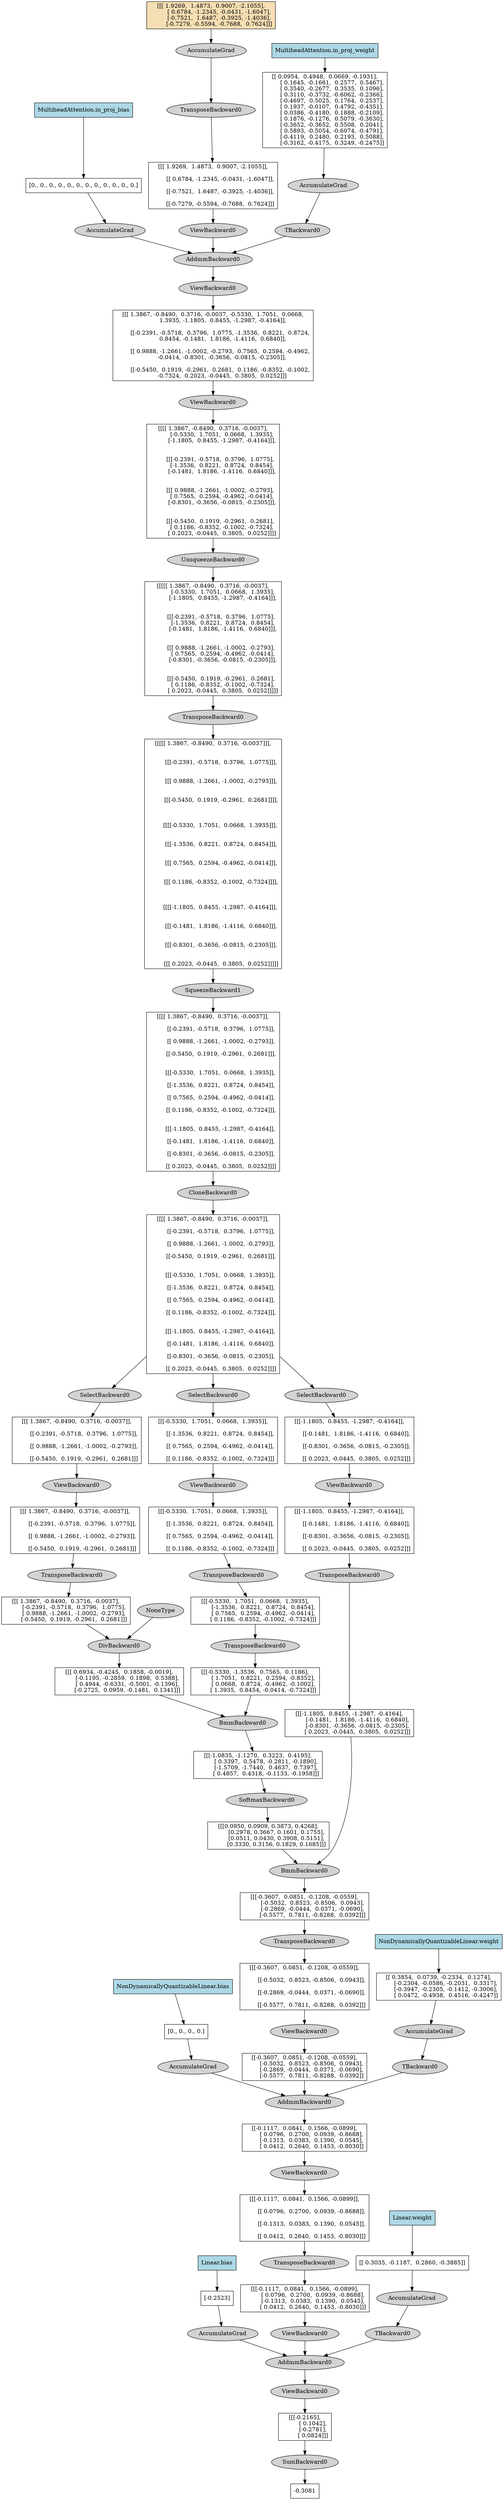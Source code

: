 strict digraph  {
"-0.3081 @ 7fb7ff0aab20" [label="-0.3081", shape=box];
"SumBackward0 @ 7fb7ff0d7070" [fillcolor=lightgray, label=SumBackward0, style=filled];
"[[[-0.2165],\n         [ 0.1042],\n         [-0.2781],\n         [ 0.0824]]] @ 7fb8005a4190" [label="[[[-0.2165],\n         [ 0.1042],\n         [-0.2781],\n         [ 0.0824]]]", shape=box];
"ViewBackward0 @ 7fb7ff0d7610" [fillcolor=lightgray, label=ViewBackward0, style=filled];
"AddmmBackward0 @ 7fb7ff0d6c50" [fillcolor=lightgray, label=AddmmBackward0, style=filled];
"AccumulateGrad @ 7fb7ff0d7280" [fillcolor=lightgray, label=AccumulateGrad, style=filled];
"[-0.2523] @ 7fb800cc52c0" [label="[-0.2523]", shape=box];
"Linear.bias @ 7fb800cc52c0" [fillcolor=lightblue, label="Linear.bias", shape=box, style=filled];
"ViewBackward0 @ 7fb7ff0d6f50" [fillcolor=lightgray, label=ViewBackward0, style=filled];
"[[[-0.1117,  0.0841,  0.1566, -0.0899],\n         [ 0.0796,  0.2700,  0.0939, -0.8688],\n         [-0.1313,  0.0383,  0.1390,  0.0545],\n         [ 0.0412,  0.2640,  0.1453, -0.8030]]] @ 7fb7ff0aa1c0" [label="[[[-0.1117,  0.0841,  0.1566, -0.0899],\n         [ 0.0796,  0.2700,  0.0939, -0.8688],\n         [-0.1313,  0.0383,  0.1390,  0.0545],\n         [ 0.0412,  0.2640,  0.1453, -0.8030]]]", shape=box];
"TransposeBackward0 @ 7fb7ff0d65f0" [fillcolor=lightgray, label=TransposeBackward0, style=filled];
"[[[-0.1117,  0.0841,  0.1566, -0.0899]],\n\n        [[ 0.0796,  0.2700,  0.0939, -0.8688]],\n\n        [[-0.1313,  0.0383,  0.1390,  0.0545]],\n\n        [[ 0.0412,  0.2640,  0.1453, -0.8030]]] @ 7fb7ff0aabc0" [label="[[[-0.1117,  0.0841,  0.1566, -0.0899]],\n\n        [[ 0.0796,  0.2700,  0.0939, -0.8688]],\n\n        [[-0.1313,  0.0383,  0.1390,  0.0545]],\n\n        [[ 0.0412,  0.2640,  0.1453, -0.8030]]]", shape=box];
"ViewBackward0 @ 7fb7ff0d6ec0" [fillcolor=lightgray, label=ViewBackward0, style=filled];
"[[-0.1117,  0.0841,  0.1566, -0.0899],\n        [ 0.0796,  0.2700,  0.0939, -0.8688],\n        [-0.1313,  0.0383,  0.1390,  0.0545],\n        [ 0.0412,  0.2640,  0.1453, -0.8030]] @ 7fb7ff0aa760" [label="[[-0.1117,  0.0841,  0.1566, -0.0899],\n        [ 0.0796,  0.2700,  0.0939, -0.8688],\n        [-0.1313,  0.0383,  0.1390,  0.0545],\n        [ 0.0412,  0.2640,  0.1453, -0.8030]]", shape=box];
"AddmmBackward0 @ 7fb7ff0d7790" [fillcolor=lightgray, label=AddmmBackward0, style=filled];
"AccumulateGrad @ 7fb7ff0d6ef0" [fillcolor=lightgray, label=AccumulateGrad, style=filled];
"[0., 0., 0., 0.] @ 7fb8005a40a0" [label="[0., 0., 0., 0.]", shape=box];
"MultiheadAttention.out_proj.bias @ 7fb8005a40a0" [fillcolor=lightblue, label="NonDynamicallyQuantizableLinear.bias", shape=box, style=filled];
"[[-0.3607,  0.0851, -0.1208, -0.0559],\n        [-0.5032,  0.8523, -0.8506,  0.0943],\n        [-0.2869, -0.0444,  0.0371, -0.0690],\n        [-0.5577,  0.7811, -0.8288,  0.0392]] @ 7fb7ff0aaa30" [label="[[-0.3607,  0.0851, -0.1208, -0.0559],\n        [-0.5032,  0.8523, -0.8506,  0.0943],\n        [-0.2869, -0.0444,  0.0371, -0.0690],\n        [-0.5577,  0.7811, -0.8288,  0.0392]]", shape=box];
"ViewBackward0 @ 7fb7ff0d71c0" [fillcolor=lightgray, label=ViewBackward0, style=filled];
"[[[-0.3607,  0.0851, -0.1208, -0.0559]],\n\n        [[-0.5032,  0.8523, -0.8506,  0.0943]],\n\n        [[-0.2869, -0.0444,  0.0371, -0.0690]],\n\n        [[-0.5577,  0.7811, -0.8288,  0.0392]]] @ 7fb7ff0aa8f0" [label="[[[-0.3607,  0.0851, -0.1208, -0.0559]],\n\n        [[-0.5032,  0.8523, -0.8506,  0.0943]],\n\n        [[-0.2869, -0.0444,  0.0371, -0.0690]],\n\n        [[-0.5577,  0.7811, -0.8288,  0.0392]]]", shape=box];
"TransposeBackward0 @ 7fb7ff0d7190" [fillcolor=lightgray, label=TransposeBackward0, style=filled];
"[[[-0.3607,  0.0851, -0.1208, -0.0559],\n         [-0.5032,  0.8523, -0.8506,  0.0943],\n         [-0.2869, -0.0444,  0.0371, -0.0690],\n         [-0.5577,  0.7811, -0.8288,  0.0392]]] @ 7fb7ff0aa4e0" [label="[[[-0.3607,  0.0851, -0.1208, -0.0559],\n         [-0.5032,  0.8523, -0.8506,  0.0943],\n         [-0.2869, -0.0444,  0.0371, -0.0690],\n         [-0.5577,  0.7811, -0.8288,  0.0392]]]", shape=box];
"BmmBackward0 @ 7fb7ff0d7520" [fillcolor=lightgray, label=BmmBackward0, style=filled];
"[[[0.0950, 0.0909, 0.3873, 0.4268],\n         [0.2978, 0.3667, 0.1601, 0.1755],\n         [0.0511, 0.0430, 0.3908, 0.5151],\n         [0.3330, 0.3156, 0.1829, 0.1685]]] @ 7fb7ff0aa940" [label="[[[0.0950, 0.0909, 0.3873, 0.4268],\n         [0.2978, 0.3667, 0.1601, 0.1755],\n         [0.0511, 0.0430, 0.3908, 0.5151],\n         [0.3330, 0.3156, 0.1829, 0.1685]]]", shape=box];
"SoftmaxBackward0 @ 7fb7ff0d7550" [fillcolor=lightgray, label=SoftmaxBackward0, style=filled];
"[[[-1.0835, -1.1270,  0.3223,  0.4195],\n         [ 0.3397,  0.5478, -0.2811, -0.1890],\n         [-1.5709, -1.7440,  0.4637,  0.7397],\n         [ 0.4857,  0.4318, -0.1133, -0.1958]]] @ 7fb7ff0aa5d0" [label="[[[-1.0835, -1.1270,  0.3223,  0.4195],\n         [ 0.3397,  0.5478, -0.2811, -0.1890],\n         [-1.5709, -1.7440,  0.4637,  0.7397],\n         [ 0.4857,  0.4318, -0.1133, -0.1958]]]", shape=box];
"BmmBackward0 @ 7fb7ff0d7010" [fillcolor=lightgray, label=BmmBackward0, style=filled];
"[[[ 0.6934, -0.4245,  0.1858, -0.0019],\n         [-0.1195, -0.2859,  0.1898,  0.5388],\n         [ 0.4944, -0.6331, -0.5001, -0.1396],\n         [-0.2725,  0.0959, -0.1481,  0.1341]]] @ 7fb7ff0aa3a0" [label="[[[ 0.6934, -0.4245,  0.1858, -0.0019],\n         [-0.1195, -0.2859,  0.1898,  0.5388],\n         [ 0.4944, -0.6331, -0.5001, -0.1396],\n         [-0.2725,  0.0959, -0.1481,  0.1341]]]", shape=box];
"DivBackward0 @ 7fb7ff0d6d70" [fillcolor=lightgray, label=DivBackward0, style=filled];
"[[[ 1.3867, -0.8490,  0.3716, -0.0037],\n         [-0.2391, -0.5718,  0.3796,  1.0775],\n         [ 0.9888, -1.2661, -1.0002, -0.2793],\n         [-0.5450,  0.1919, -0.2961,  0.2681]]] @ 7fb7ff0aa620" [label="[[[ 1.3867, -0.8490,  0.3716, -0.0037],\n         [-0.2391, -0.5718,  0.3796,  1.0775],\n         [ 0.9888, -1.2661, -1.0002, -0.2793],\n         [-0.5450,  0.1919, -0.2961,  0.2681]]]", shape=box];
"TransposeBackward0 @ 7fb7ff0d72b0" [fillcolor=lightgray, label=TransposeBackward0, style=filled];
"[[[ 1.3867, -0.8490,  0.3716, -0.0037]],\n\n        [[-0.2391, -0.5718,  0.3796,  1.0775]],\n\n        [[ 0.9888, -1.2661, -1.0002, -0.2793]],\n\n        [[-0.5450,  0.1919, -0.2961,  0.2681]]] @ 7fb7ff0aaf80" [label="[[[ 1.3867, -0.8490,  0.3716, -0.0037]],\n\n        [[-0.2391, -0.5718,  0.3796,  1.0775]],\n\n        [[ 0.9888, -1.2661, -1.0002, -0.2793]],\n\n        [[-0.5450,  0.1919, -0.2961,  0.2681]]]", shape=box];
"ViewBackward0 @ 7fb7ff0d67a0" [fillcolor=lightgray, label=ViewBackward0, style=filled];
"[[[ 1.3867, -0.8490,  0.3716, -0.0037]],\n\n        [[-0.2391, -0.5718,  0.3796,  1.0775]],\n\n        [[ 0.9888, -1.2661, -1.0002, -0.2793]],\n\n        [[-0.5450,  0.1919, -0.2961,  0.2681]]] @ 7fb7ff0aadf0" [label="[[[ 1.3867, -0.8490,  0.3716, -0.0037]],\n\n        [[-0.2391, -0.5718,  0.3796,  1.0775]],\n\n        [[ 0.9888, -1.2661, -1.0002, -0.2793]],\n\n        [[-0.5450,  0.1919, -0.2961,  0.2681]]]", shape=box];
"SelectBackward0 @ 7fb7ff0d7430" [fillcolor=lightgray, label=SelectBackward0, style=filled];
"[[[[ 1.3867, -0.8490,  0.3716, -0.0037]],\n\n         [[-0.2391, -0.5718,  0.3796,  1.0775]],\n\n         [[ 0.9888, -1.2661, -1.0002, -0.2793]],\n\n         [[-0.5450,  0.1919, -0.2961,  0.2681]]],\n\n\n        [[[-0.5330,  1.7051,  0.0668,  1.3935]],\n\n         [[-1.3536,  0.8221,  0.8724,  0.8454]],\n\n         [[ 0.7565,  0.2594, -0.4962, -0.0414]],\n\n         [[ 0.1186, -0.8352, -0.1002, -0.7324]]],\n\n\n        [[[-1.1805,  0.8455, -1.2987, -0.4164]],\n\n         [[-0.1481,  1.8186, -1.4116,  0.6840]],\n\n         [[-0.8301, -0.3656, -0.0815, -0.2305]],\n\n         [[ 0.2023, -0.0445,  0.3805,  0.0252]]]] @ 7fb7ff0a9f90" [label="[[[[ 1.3867, -0.8490,  0.3716, -0.0037]],\n\n         [[-0.2391, -0.5718,  0.3796,  1.0775]],\n\n         [[ 0.9888, -1.2661, -1.0002, -0.2793]],\n\n         [[-0.5450,  0.1919, -0.2961,  0.2681]]],\n\n\n        [[[-0.5330,  1.7051,  0.0668,  1.3935]],\n\n         [[-1.3536,  0.8221,  0.8724,  0.8454]],\n\n         [[ 0.7565,  0.2594, -0.4962, -0.0414]],\n\n         [[ 0.1186, -0.8352, -0.1002, -0.7324]]],\n\n\n        [[[-1.1805,  0.8455, -1.2987, -0.4164]],\n\n         [[-0.1481,  1.8186, -1.4116,  0.6840]],\n\n         [[-0.8301, -0.3656, -0.0815, -0.2305]],\n\n         [[ 0.2023, -0.0445,  0.3805,  0.0252]]]]", shape=box];
"CloneBackward0 @ 7fb7ff0d6800" [fillcolor=lightgray, label=CloneBackward0, style=filled];
"[[[[ 1.3867, -0.8490,  0.3716, -0.0037]],\n\n         [[-0.2391, -0.5718,  0.3796,  1.0775]],\n\n         [[ 0.9888, -1.2661, -1.0002, -0.2793]],\n\n         [[-0.5450,  0.1919, -0.2961,  0.2681]]],\n\n\n        [[[-0.5330,  1.7051,  0.0668,  1.3935]],\n\n         [[-1.3536,  0.8221,  0.8724,  0.8454]],\n\n         [[ 0.7565,  0.2594, -0.4962, -0.0414]],\n\n         [[ 0.1186, -0.8352, -0.1002, -0.7324]]],\n\n\n        [[[-1.1805,  0.8455, -1.2987, -0.4164]],\n\n         [[-0.1481,  1.8186, -1.4116,  0.6840]],\n\n         [[-0.8301, -0.3656, -0.0815, -0.2305]],\n\n         [[ 0.2023, -0.0445,  0.3805,  0.0252]]]] @ 7fb7ff0a9d10" [label="[[[[ 1.3867, -0.8490,  0.3716, -0.0037]],\n\n         [[-0.2391, -0.5718,  0.3796,  1.0775]],\n\n         [[ 0.9888, -1.2661, -1.0002, -0.2793]],\n\n         [[-0.5450,  0.1919, -0.2961,  0.2681]]],\n\n\n        [[[-0.5330,  1.7051,  0.0668,  1.3935]],\n\n         [[-1.3536,  0.8221,  0.8724,  0.8454]],\n\n         [[ 0.7565,  0.2594, -0.4962, -0.0414]],\n\n         [[ 0.1186, -0.8352, -0.1002, -0.7324]]],\n\n\n        [[[-1.1805,  0.8455, -1.2987, -0.4164]],\n\n         [[-0.1481,  1.8186, -1.4116,  0.6840]],\n\n         [[-0.8301, -0.3656, -0.0815, -0.2305]],\n\n         [[ 0.2023, -0.0445,  0.3805,  0.0252]]]]", shape=box];
"SqueezeBackward1 @ 7fb7ff0d76a0" [fillcolor=lightgray, label=SqueezeBackward1, style=filled];
"[[[[[ 1.3867, -0.8490,  0.3716, -0.0037]]],\n\n\n         [[[-0.2391, -0.5718,  0.3796,  1.0775]]],\n\n\n         [[[ 0.9888, -1.2661, -1.0002, -0.2793]]],\n\n\n         [[[-0.5450,  0.1919, -0.2961,  0.2681]]]],\n\n\n\n        [[[[-0.5330,  1.7051,  0.0668,  1.3935]]],\n\n\n         [[[-1.3536,  0.8221,  0.8724,  0.8454]]],\n\n\n         [[[ 0.7565,  0.2594, -0.4962, -0.0414]]],\n\n\n         [[[ 0.1186, -0.8352, -0.1002, -0.7324]]]],\n\n\n\n        [[[[-1.1805,  0.8455, -1.2987, -0.4164]]],\n\n\n         [[[-0.1481,  1.8186, -1.4116,  0.6840]]],\n\n\n         [[[-0.8301, -0.3656, -0.0815, -0.2305]]],\n\n\n         [[[ 0.2023, -0.0445,  0.3805,  0.0252]]]]] @ 7fb7ff0a9d60" [label="[[[[[ 1.3867, -0.8490,  0.3716, -0.0037]]],\n\n\n         [[[-0.2391, -0.5718,  0.3796,  1.0775]]],\n\n\n         [[[ 0.9888, -1.2661, -1.0002, -0.2793]]],\n\n\n         [[[-0.5450,  0.1919, -0.2961,  0.2681]]]],\n\n\n\n        [[[[-0.5330,  1.7051,  0.0668,  1.3935]]],\n\n\n         [[[-1.3536,  0.8221,  0.8724,  0.8454]]],\n\n\n         [[[ 0.7565,  0.2594, -0.4962, -0.0414]]],\n\n\n         [[[ 0.1186, -0.8352, -0.1002, -0.7324]]]],\n\n\n\n        [[[[-1.1805,  0.8455, -1.2987, -0.4164]]],\n\n\n         [[[-0.1481,  1.8186, -1.4116,  0.6840]]],\n\n\n         [[[-0.8301, -0.3656, -0.0815, -0.2305]]],\n\n\n         [[[ 0.2023, -0.0445,  0.3805,  0.0252]]]]]", shape=box];
"TransposeBackward0 @ 7fb7ff0d7730" [fillcolor=lightgray, label=TransposeBackward0, style=filled];
"[[[[[ 1.3867, -0.8490,  0.3716, -0.0037],\n           [-0.5330,  1.7051,  0.0668,  1.3935],\n           [-1.1805,  0.8455, -1.2987, -0.4164]]],\n\n\n         [[[-0.2391, -0.5718,  0.3796,  1.0775],\n           [-1.3536,  0.8221,  0.8724,  0.8454],\n           [-0.1481,  1.8186, -1.4116,  0.6840]]],\n\n\n         [[[ 0.9888, -1.2661, -1.0002, -0.2793],\n           [ 0.7565,  0.2594, -0.4962, -0.0414],\n           [-0.8301, -0.3656, -0.0815, -0.2305]]],\n\n\n         [[[-0.5450,  0.1919, -0.2961,  0.2681],\n           [ 0.1186, -0.8352, -0.1002, -0.7324],\n           [ 0.2023, -0.0445,  0.3805,  0.0252]]]]] @ 7fb7ff0aa120" [label="[[[[[ 1.3867, -0.8490,  0.3716, -0.0037],\n           [-0.5330,  1.7051,  0.0668,  1.3935],\n           [-1.1805,  0.8455, -1.2987, -0.4164]]],\n\n\n         [[[-0.2391, -0.5718,  0.3796,  1.0775],\n           [-1.3536,  0.8221,  0.8724,  0.8454],\n           [-0.1481,  1.8186, -1.4116,  0.6840]]],\n\n\n         [[[ 0.9888, -1.2661, -1.0002, -0.2793],\n           [ 0.7565,  0.2594, -0.4962, -0.0414],\n           [-0.8301, -0.3656, -0.0815, -0.2305]]],\n\n\n         [[[-0.5450,  0.1919, -0.2961,  0.2681],\n           [ 0.1186, -0.8352, -0.1002, -0.7324],\n           [ 0.2023, -0.0445,  0.3805,  0.0252]]]]]", shape=box];
"UnsqueezeBackward0 @ 7fb7ff0d7700" [fillcolor=lightgray, label=UnsqueezeBackward0, style=filled];
"[[[[ 1.3867, -0.8490,  0.3716, -0.0037],\n          [-0.5330,  1.7051,  0.0668,  1.3935],\n          [-1.1805,  0.8455, -1.2987, -0.4164]]],\n\n\n        [[[-0.2391, -0.5718,  0.3796,  1.0775],\n          [-1.3536,  0.8221,  0.8724,  0.8454],\n          [-0.1481,  1.8186, -1.4116,  0.6840]]],\n\n\n        [[[ 0.9888, -1.2661, -1.0002, -0.2793],\n          [ 0.7565,  0.2594, -0.4962, -0.0414],\n          [-0.8301, -0.3656, -0.0815, -0.2305]]],\n\n\n        [[[-0.5450,  0.1919, -0.2961,  0.2681],\n          [ 0.1186, -0.8352, -0.1002, -0.7324],\n          [ 0.2023, -0.0445,  0.3805,  0.0252]]]] @ 7fb7ff0a9db0" [label="[[[[ 1.3867, -0.8490,  0.3716, -0.0037],\n          [-0.5330,  1.7051,  0.0668,  1.3935],\n          [-1.1805,  0.8455, -1.2987, -0.4164]]],\n\n\n        [[[-0.2391, -0.5718,  0.3796,  1.0775],\n          [-1.3536,  0.8221,  0.8724,  0.8454],\n          [-0.1481,  1.8186, -1.4116,  0.6840]]],\n\n\n        [[[ 0.9888, -1.2661, -1.0002, -0.2793],\n          [ 0.7565,  0.2594, -0.4962, -0.0414],\n          [-0.8301, -0.3656, -0.0815, -0.2305]]],\n\n\n        [[[-0.5450,  0.1919, -0.2961,  0.2681],\n          [ 0.1186, -0.8352, -0.1002, -0.7324],\n          [ 0.2023, -0.0445,  0.3805,  0.0252]]]]", shape=box];
"ViewBackward0 @ 7fb7ff0d6aa0" [fillcolor=lightgray, label=ViewBackward0, style=filled];
"[[[ 1.3867, -0.8490,  0.3716, -0.0037, -0.5330,  1.7051,  0.0668,\n           1.3935, -1.1805,  0.8455, -1.2987, -0.4164]],\n\n        [[-0.2391, -0.5718,  0.3796,  1.0775, -1.3536,  0.8221,  0.8724,\n           0.8454, -0.1481,  1.8186, -1.4116,  0.6840]],\n\n        [[ 0.9888, -1.2661, -1.0002, -0.2793,  0.7565,  0.2594, -0.4962,\n          -0.0414, -0.8301, -0.3656, -0.0815, -0.2305]],\n\n        [[-0.5450,  0.1919, -0.2961,  0.2681,  0.1186, -0.8352, -0.1002,\n          -0.7324,  0.2023, -0.0445,  0.3805,  0.0252]]] @ 7fb8007e48c0" [label="[[[ 1.3867, -0.8490,  0.3716, -0.0037, -0.5330,  1.7051,  0.0668,\n           1.3935, -1.1805,  0.8455, -1.2987, -0.4164]],\n\n        [[-0.2391, -0.5718,  0.3796,  1.0775, -1.3536,  0.8221,  0.8724,\n           0.8454, -0.1481,  1.8186, -1.4116,  0.6840]],\n\n        [[ 0.9888, -1.2661, -1.0002, -0.2793,  0.7565,  0.2594, -0.4962,\n          -0.0414, -0.8301, -0.3656, -0.0815, -0.2305]],\n\n        [[-0.5450,  0.1919, -0.2961,  0.2681,  0.1186, -0.8352, -0.1002,\n          -0.7324,  0.2023, -0.0445,  0.3805,  0.0252]]]", shape=box];
"ViewBackward0 @ 7fb7ff0d78b0" [fillcolor=lightgray, label=ViewBackward0, style=filled];
"AddmmBackward0 @ 7fb7ff0d7b80" [fillcolor=lightgray, label=AddmmBackward0, style=filled];
"AccumulateGrad @ 7fb7ff0d7c70" [fillcolor=lightgray, label=AccumulateGrad, style=filled];
"[0., 0., 0., 0., 0., 0., 0., 0., 0., 0., 0., 0.] @ 7fb800e1a440" [label="[0., 0., 0., 0., 0., 0., 0., 0., 0., 0., 0., 0.]", shape=box];
"MultiheadAttention.in_proj_bias @ 7fb800e1a440" [fillcolor=lightblue, label="MultiheadAttention.in_proj_bias", shape=box, style=filled];
"ViewBackward0 @ 7fb7ff0d7ac0" [fillcolor=lightgray, label=ViewBackward0, style=filled];
"[[[ 1.9269,  1.4873,  0.9007, -2.1055]],\n\n        [[ 0.6784, -1.2345, -0.0431, -1.6047]],\n\n        [[-0.7521,  1.6487, -0.3925, -1.4036]],\n\n        [[-0.7279, -0.5594, -0.7688,  0.7624]]] @ 7fb800e1a3a0" [label="[[[ 1.9269,  1.4873,  0.9007, -2.1055]],\n\n        [[ 0.6784, -1.2345, -0.0431, -1.6047]],\n\n        [[-0.7521,  1.6487, -0.3925, -1.4036]],\n\n        [[-0.7279, -0.5594, -0.7688,  0.7624]]]", shape=box];
"TransposeBackward0 @ 7fb7ff0d7880" [fillcolor=lightgray, label=TransposeBackward0, style=filled];
"AccumulateGrad @ 7fb7ff0d7af0" [fillcolor=lightgray, label=AccumulateGrad, style=filled];
"[[[ 1.9269,  1.4873,  0.9007, -2.1055],\n         [ 0.6784, -1.2345, -0.0431, -1.6047],\n         [-0.7521,  1.6487, -0.3925, -1.4036],\n         [-0.7279, -0.5594, -0.7688,  0.7624]]] @ 7fb7ff0a85f0" [fillcolor=wheat, label="[[[ 1.9269,  1.4873,  0.9007, -2.1055],\n         [ 0.6784, -1.2345, -0.0431, -1.6047],\n         [-0.7521,  1.6487, -0.3925, -1.4036],\n         [-0.7279, -0.5594, -0.7688,  0.7624]]]", shape=box, style=filled];
"TBackward0 @ 7fb7ff0d6410" [fillcolor=lightgray, label=TBackward0, style=filled];
"AccumulateGrad @ 7fb7ff0d7b20" [fillcolor=lightgray, label=AccumulateGrad, style=filled];
"[[ 0.0954,  0.4948,  0.0669, -0.1931],\n        [ 0.1645, -0.1661,  0.2577,  0.5467],\n        [ 0.3540, -0.2677,  0.3535,  0.1096],\n        [ 0.3110, -0.3732, -0.6062, -0.2366],\n        [-0.4697,  0.5025,  0.1764,  0.2537],\n        [ 0.1937, -0.0107,  0.4792, -0.4351],\n        [ 0.0386, -0.4180,  0.1888, -0.2109],\n        [ 0.1876, -0.1276,  0.5079, -0.3630],\n        [-0.3652, -0.3652,  0.5508,  0.2041],\n        [ 0.5893, -0.5054, -0.6074, -0.4791],\n        [-0.4119,  0.2480,  0.2193,  0.5088],\n        [-0.3162, -0.4175,  0.3249, -0.2475]] @ 7fb8008fff20" [label="[[ 0.0954,  0.4948,  0.0669, -0.1931],\n        [ 0.1645, -0.1661,  0.2577,  0.5467],\n        [ 0.3540, -0.2677,  0.3535,  0.1096],\n        [ 0.3110, -0.3732, -0.6062, -0.2366],\n        [-0.4697,  0.5025,  0.1764,  0.2537],\n        [ 0.1937, -0.0107,  0.4792, -0.4351],\n        [ 0.0386, -0.4180,  0.1888, -0.2109],\n        [ 0.1876, -0.1276,  0.5079, -0.3630],\n        [-0.3652, -0.3652,  0.5508,  0.2041],\n        [ 0.5893, -0.5054, -0.6074, -0.4791],\n        [-0.4119,  0.2480,  0.2193,  0.5088],\n        [-0.3162, -0.4175,  0.3249, -0.2475]]", shape=box];
"MultiheadAttention.in_proj_weight @ 7fb8008fff20" [fillcolor=lightblue, label="MultiheadAttention.in_proj_weight", shape=box, style=filled];
"NoneType @ 00957cc0" [fillcolor=lightgray, label=NoneType, style=filled];
"[[[-0.5330, -1.3536,  0.7565,  0.1186],\n         [ 1.7051,  0.8221,  0.2594, -0.8352],\n         [ 0.0668,  0.8724, -0.4962, -0.1002],\n         [ 1.3935,  0.8454, -0.0414, -0.7324]]] @ 7fb7ff0aa670" [label="[[[-0.5330, -1.3536,  0.7565,  0.1186],\n         [ 1.7051,  0.8221,  0.2594, -0.8352],\n         [ 0.0668,  0.8724, -0.4962, -0.1002],\n         [ 1.3935,  0.8454, -0.0414, -0.7324]]]", shape=box];
"TransposeBackward0 @ 7fb7ff0d6fb0" [fillcolor=lightgray, label=TransposeBackward0, style=filled];
"[[[-0.5330,  1.7051,  0.0668,  1.3935],\n         [-1.3536,  0.8221,  0.8724,  0.8454],\n         [ 0.7565,  0.2594, -0.4962, -0.0414],\n         [ 0.1186, -0.8352, -0.1002, -0.7324]]] @ 7fb7ff0aa710" [label="[[[-0.5330,  1.7051,  0.0668,  1.3935],\n         [-1.3536,  0.8221,  0.8724,  0.8454],\n         [ 0.7565,  0.2594, -0.4962, -0.0414],\n         [ 0.1186, -0.8352, -0.1002, -0.7324]]]", shape=box];
"TransposeBackward0 @ 7fb7ff0d69b0" [fillcolor=lightgray, label=TransposeBackward0, style=filled];
"[[[-0.5330,  1.7051,  0.0668,  1.3935]],\n\n        [[-1.3536,  0.8221,  0.8724,  0.8454]],\n\n        [[ 0.7565,  0.2594, -0.4962, -0.0414]],\n\n        [[ 0.1186, -0.8352, -0.1002, -0.7324]]] @ 7fb7ff0a9b80" [label="[[[-0.5330,  1.7051,  0.0668,  1.3935]],\n\n        [[-1.3536,  0.8221,  0.8724,  0.8454]],\n\n        [[ 0.7565,  0.2594, -0.4962, -0.0414]],\n\n        [[ 0.1186, -0.8352, -0.1002, -0.7324]]]", shape=box];
"ViewBackward0 @ 7fb7ff0d6b60" [fillcolor=lightgray, label=ViewBackward0, style=filled];
"[[[-0.5330,  1.7051,  0.0668,  1.3935]],\n\n        [[-1.3536,  0.8221,  0.8724,  0.8454]],\n\n        [[ 0.7565,  0.2594, -0.4962, -0.0414]],\n\n        [[ 0.1186, -0.8352, -0.1002, -0.7324]]] @ 7fb7ff0a9ea0" [label="[[[-0.5330,  1.7051,  0.0668,  1.3935]],\n\n        [[-1.3536,  0.8221,  0.8724,  0.8454]],\n\n        [[ 0.7565,  0.2594, -0.4962, -0.0414]],\n\n        [[ 0.1186, -0.8352, -0.1002, -0.7324]]]", shape=box];
"SelectBackward0 @ 7fb7ff0d6d10" [fillcolor=lightgray, label=SelectBackward0, style=filled];
"[[[-1.1805,  0.8455, -1.2987, -0.4164],\n         [-0.1481,  1.8186, -1.4116,  0.6840],\n         [-0.8301, -0.3656, -0.0815, -0.2305],\n         [ 0.2023, -0.0445,  0.3805,  0.0252]]] @ 7fb7ff0aa800" [label="[[[-1.1805,  0.8455, -1.2987, -0.4164],\n         [-0.1481,  1.8186, -1.4116,  0.6840],\n         [-0.8301, -0.3656, -0.0815, -0.2305],\n         [ 0.2023, -0.0445,  0.3805,  0.0252]]]", shape=box];
"TransposeBackward0 @ 7fb7ff0d75e0" [fillcolor=lightgray, label=TransposeBackward0, style=filled];
"[[[-1.1805,  0.8455, -1.2987, -0.4164]],\n\n        [[-0.1481,  1.8186, -1.4116,  0.6840]],\n\n        [[-0.8301, -0.3656, -0.0815, -0.2305]],\n\n        [[ 0.2023, -0.0445,  0.3805,  0.0252]]] @ 7fb7ff0aae40" [label="[[[-1.1805,  0.8455, -1.2987, -0.4164]],\n\n        [[-0.1481,  1.8186, -1.4116,  0.6840]],\n\n        [[-0.8301, -0.3656, -0.0815, -0.2305]],\n\n        [[ 0.2023, -0.0445,  0.3805,  0.0252]]]", shape=box];
"ViewBackward0 @ 7fb7ff0d7580" [fillcolor=lightgray, label=ViewBackward0, style=filled];
"[[[-1.1805,  0.8455, -1.2987, -0.4164]],\n\n        [[-0.1481,  1.8186, -1.4116,  0.6840]],\n\n        [[-0.8301, -0.3656, -0.0815, -0.2305]],\n\n        [[ 0.2023, -0.0445,  0.3805,  0.0252]]] @ 7fb7ff0aaee0" [label="[[[-1.1805,  0.8455, -1.2987, -0.4164]],\n\n        [[-0.1481,  1.8186, -1.4116,  0.6840]],\n\n        [[-0.8301, -0.3656, -0.0815, -0.2305]],\n\n        [[ 0.2023, -0.0445,  0.3805,  0.0252]]]", shape=box];
"SelectBackward0 @ 7fb7ff0d76d0" [fillcolor=lightgray, label=SelectBackward0, style=filled];
"TBackward0 @ 7fb7ff0d7340" [fillcolor=lightgray, label=TBackward0, style=filled];
"AccumulateGrad @ 7fb7ff0d64a0" [fillcolor=lightgray, label=AccumulateGrad, style=filled];
"[[ 0.3854,  0.0739, -0.2334,  0.1274],\n        [-0.2304, -0.0586, -0.2031,  0.3317],\n        [-0.3947, -0.2305, -0.1412, -0.3006],\n        [ 0.0472, -0.4938,  0.4516, -0.4247]] @ 7fb8000568f0" [label="[[ 0.3854,  0.0739, -0.2334,  0.1274],\n        [-0.2304, -0.0586, -0.2031,  0.3317],\n        [-0.3947, -0.2305, -0.1412, -0.3006],\n        [ 0.0472, -0.4938,  0.4516, -0.4247]]", shape=box];
"MultiheadAttention.out_proj.weight @ 7fb8000568f0" [fillcolor=lightblue, label="NonDynamicallyQuantizableLinear.weight", shape=box, style=filled];
"TBackward0 @ 7fb7ff0d77c0" [fillcolor=lightgray, label=TBackward0, style=filled];
"AccumulateGrad @ 7fb7ff0d6a40" [fillcolor=lightgray, label=AccumulateGrad, style=filled];
"[[ 0.3035, -0.1187,  0.2860, -0.3885]] @ 7fb8001e6490" [label="[[ 0.3035, -0.1187,  0.2860, -0.3885]]", shape=box];
"Linear.weight @ 7fb8001e6490" [fillcolor=lightblue, label="Linear.weight", shape=box, style=filled];
"SumBackward0 @ 7fb7ff0d7070" -> "-0.3081 @ 7fb7ff0aab20";
"[[[-0.2165],\n         [ 0.1042],\n         [-0.2781],\n         [ 0.0824]]] @ 7fb8005a4190" -> "SumBackward0 @ 7fb7ff0d7070";
"ViewBackward0 @ 7fb7ff0d7610" -> "[[[-0.2165],\n         [ 0.1042],\n         [-0.2781],\n         [ 0.0824]]] @ 7fb8005a4190";
"AddmmBackward0 @ 7fb7ff0d6c50" -> "ViewBackward0 @ 7fb7ff0d7610";
"AccumulateGrad @ 7fb7ff0d7280" -> "AddmmBackward0 @ 7fb7ff0d6c50";
"[-0.2523] @ 7fb800cc52c0" -> "AccumulateGrad @ 7fb7ff0d7280";
"Linear.bias @ 7fb800cc52c0" -> "[-0.2523] @ 7fb800cc52c0";
"ViewBackward0 @ 7fb7ff0d6f50" -> "AddmmBackward0 @ 7fb7ff0d6c50";
"[[[-0.1117,  0.0841,  0.1566, -0.0899],\n         [ 0.0796,  0.2700,  0.0939, -0.8688],\n         [-0.1313,  0.0383,  0.1390,  0.0545],\n         [ 0.0412,  0.2640,  0.1453, -0.8030]]] @ 7fb7ff0aa1c0" -> "ViewBackward0 @ 7fb7ff0d6f50";
"TransposeBackward0 @ 7fb7ff0d65f0" -> "[[[-0.1117,  0.0841,  0.1566, -0.0899],\n         [ 0.0796,  0.2700,  0.0939, -0.8688],\n         [-0.1313,  0.0383,  0.1390,  0.0545],\n         [ 0.0412,  0.2640,  0.1453, -0.8030]]] @ 7fb7ff0aa1c0";
"[[[-0.1117,  0.0841,  0.1566, -0.0899]],\n\n        [[ 0.0796,  0.2700,  0.0939, -0.8688]],\n\n        [[-0.1313,  0.0383,  0.1390,  0.0545]],\n\n        [[ 0.0412,  0.2640,  0.1453, -0.8030]]] @ 7fb7ff0aabc0" -> "TransposeBackward0 @ 7fb7ff0d65f0";
"ViewBackward0 @ 7fb7ff0d6ec0" -> "[[[-0.1117,  0.0841,  0.1566, -0.0899]],\n\n        [[ 0.0796,  0.2700,  0.0939, -0.8688]],\n\n        [[-0.1313,  0.0383,  0.1390,  0.0545]],\n\n        [[ 0.0412,  0.2640,  0.1453, -0.8030]]] @ 7fb7ff0aabc0";
"[[-0.1117,  0.0841,  0.1566, -0.0899],\n        [ 0.0796,  0.2700,  0.0939, -0.8688],\n        [-0.1313,  0.0383,  0.1390,  0.0545],\n        [ 0.0412,  0.2640,  0.1453, -0.8030]] @ 7fb7ff0aa760" -> "ViewBackward0 @ 7fb7ff0d6ec0";
"AddmmBackward0 @ 7fb7ff0d7790" -> "[[-0.1117,  0.0841,  0.1566, -0.0899],\n        [ 0.0796,  0.2700,  0.0939, -0.8688],\n        [-0.1313,  0.0383,  0.1390,  0.0545],\n        [ 0.0412,  0.2640,  0.1453, -0.8030]] @ 7fb7ff0aa760";
"AccumulateGrad @ 7fb7ff0d6ef0" -> "AddmmBackward0 @ 7fb7ff0d7790";
"[0., 0., 0., 0.] @ 7fb8005a40a0" -> "AccumulateGrad @ 7fb7ff0d6ef0";
"MultiheadAttention.out_proj.bias @ 7fb8005a40a0" -> "[0., 0., 0., 0.] @ 7fb8005a40a0";
"[[-0.3607,  0.0851, -0.1208, -0.0559],\n        [-0.5032,  0.8523, -0.8506,  0.0943],\n        [-0.2869, -0.0444,  0.0371, -0.0690],\n        [-0.5577,  0.7811, -0.8288,  0.0392]] @ 7fb7ff0aaa30" -> "AddmmBackward0 @ 7fb7ff0d7790";
"ViewBackward0 @ 7fb7ff0d71c0" -> "[[-0.3607,  0.0851, -0.1208, -0.0559],\n        [-0.5032,  0.8523, -0.8506,  0.0943],\n        [-0.2869, -0.0444,  0.0371, -0.0690],\n        [-0.5577,  0.7811, -0.8288,  0.0392]] @ 7fb7ff0aaa30";
"[[[-0.3607,  0.0851, -0.1208, -0.0559]],\n\n        [[-0.5032,  0.8523, -0.8506,  0.0943]],\n\n        [[-0.2869, -0.0444,  0.0371, -0.0690]],\n\n        [[-0.5577,  0.7811, -0.8288,  0.0392]]] @ 7fb7ff0aa8f0" -> "ViewBackward0 @ 7fb7ff0d71c0";
"TransposeBackward0 @ 7fb7ff0d7190" -> "[[[-0.3607,  0.0851, -0.1208, -0.0559]],\n\n        [[-0.5032,  0.8523, -0.8506,  0.0943]],\n\n        [[-0.2869, -0.0444,  0.0371, -0.0690]],\n\n        [[-0.5577,  0.7811, -0.8288,  0.0392]]] @ 7fb7ff0aa8f0";
"[[[-0.3607,  0.0851, -0.1208, -0.0559],\n         [-0.5032,  0.8523, -0.8506,  0.0943],\n         [-0.2869, -0.0444,  0.0371, -0.0690],\n         [-0.5577,  0.7811, -0.8288,  0.0392]]] @ 7fb7ff0aa4e0" -> "TransposeBackward0 @ 7fb7ff0d7190";
"BmmBackward0 @ 7fb7ff0d7520" -> "[[[-0.3607,  0.0851, -0.1208, -0.0559],\n         [-0.5032,  0.8523, -0.8506,  0.0943],\n         [-0.2869, -0.0444,  0.0371, -0.0690],\n         [-0.5577,  0.7811, -0.8288,  0.0392]]] @ 7fb7ff0aa4e0";
"[[[0.0950, 0.0909, 0.3873, 0.4268],\n         [0.2978, 0.3667, 0.1601, 0.1755],\n         [0.0511, 0.0430, 0.3908, 0.5151],\n         [0.3330, 0.3156, 0.1829, 0.1685]]] @ 7fb7ff0aa940" -> "BmmBackward0 @ 7fb7ff0d7520";
"SoftmaxBackward0 @ 7fb7ff0d7550" -> "[[[0.0950, 0.0909, 0.3873, 0.4268],\n         [0.2978, 0.3667, 0.1601, 0.1755],\n         [0.0511, 0.0430, 0.3908, 0.5151],\n         [0.3330, 0.3156, 0.1829, 0.1685]]] @ 7fb7ff0aa940";
"[[[-1.0835, -1.1270,  0.3223,  0.4195],\n         [ 0.3397,  0.5478, -0.2811, -0.1890],\n         [-1.5709, -1.7440,  0.4637,  0.7397],\n         [ 0.4857,  0.4318, -0.1133, -0.1958]]] @ 7fb7ff0aa5d0" -> "SoftmaxBackward0 @ 7fb7ff0d7550";
"BmmBackward0 @ 7fb7ff0d7010" -> "[[[-1.0835, -1.1270,  0.3223,  0.4195],\n         [ 0.3397,  0.5478, -0.2811, -0.1890],\n         [-1.5709, -1.7440,  0.4637,  0.7397],\n         [ 0.4857,  0.4318, -0.1133, -0.1958]]] @ 7fb7ff0aa5d0";
"[[[ 0.6934, -0.4245,  0.1858, -0.0019],\n         [-0.1195, -0.2859,  0.1898,  0.5388],\n         [ 0.4944, -0.6331, -0.5001, -0.1396],\n         [-0.2725,  0.0959, -0.1481,  0.1341]]] @ 7fb7ff0aa3a0" -> "BmmBackward0 @ 7fb7ff0d7010";
"DivBackward0 @ 7fb7ff0d6d70" -> "[[[ 0.6934, -0.4245,  0.1858, -0.0019],\n         [-0.1195, -0.2859,  0.1898,  0.5388],\n         [ 0.4944, -0.6331, -0.5001, -0.1396],\n         [-0.2725,  0.0959, -0.1481,  0.1341]]] @ 7fb7ff0aa3a0";
"[[[ 1.3867, -0.8490,  0.3716, -0.0037],\n         [-0.2391, -0.5718,  0.3796,  1.0775],\n         [ 0.9888, -1.2661, -1.0002, -0.2793],\n         [-0.5450,  0.1919, -0.2961,  0.2681]]] @ 7fb7ff0aa620" -> "DivBackward0 @ 7fb7ff0d6d70";
"TransposeBackward0 @ 7fb7ff0d72b0" -> "[[[ 1.3867, -0.8490,  0.3716, -0.0037],\n         [-0.2391, -0.5718,  0.3796,  1.0775],\n         [ 0.9888, -1.2661, -1.0002, -0.2793],\n         [-0.5450,  0.1919, -0.2961,  0.2681]]] @ 7fb7ff0aa620";
"[[[ 1.3867, -0.8490,  0.3716, -0.0037]],\n\n        [[-0.2391, -0.5718,  0.3796,  1.0775]],\n\n        [[ 0.9888, -1.2661, -1.0002, -0.2793]],\n\n        [[-0.5450,  0.1919, -0.2961,  0.2681]]] @ 7fb7ff0aaf80" -> "TransposeBackward0 @ 7fb7ff0d72b0";
"ViewBackward0 @ 7fb7ff0d67a0" -> "[[[ 1.3867, -0.8490,  0.3716, -0.0037]],\n\n        [[-0.2391, -0.5718,  0.3796,  1.0775]],\n\n        [[ 0.9888, -1.2661, -1.0002, -0.2793]],\n\n        [[-0.5450,  0.1919, -0.2961,  0.2681]]] @ 7fb7ff0aaf80";
"[[[ 1.3867, -0.8490,  0.3716, -0.0037]],\n\n        [[-0.2391, -0.5718,  0.3796,  1.0775]],\n\n        [[ 0.9888, -1.2661, -1.0002, -0.2793]],\n\n        [[-0.5450,  0.1919, -0.2961,  0.2681]]] @ 7fb7ff0aadf0" -> "ViewBackward0 @ 7fb7ff0d67a0";
"SelectBackward0 @ 7fb7ff0d7430" -> "[[[ 1.3867, -0.8490,  0.3716, -0.0037]],\n\n        [[-0.2391, -0.5718,  0.3796,  1.0775]],\n\n        [[ 0.9888, -1.2661, -1.0002, -0.2793]],\n\n        [[-0.5450,  0.1919, -0.2961,  0.2681]]] @ 7fb7ff0aadf0";
"[[[[ 1.3867, -0.8490,  0.3716, -0.0037]],\n\n         [[-0.2391, -0.5718,  0.3796,  1.0775]],\n\n         [[ 0.9888, -1.2661, -1.0002, -0.2793]],\n\n         [[-0.5450,  0.1919, -0.2961,  0.2681]]],\n\n\n        [[[-0.5330,  1.7051,  0.0668,  1.3935]],\n\n         [[-1.3536,  0.8221,  0.8724,  0.8454]],\n\n         [[ 0.7565,  0.2594, -0.4962, -0.0414]],\n\n         [[ 0.1186, -0.8352, -0.1002, -0.7324]]],\n\n\n        [[[-1.1805,  0.8455, -1.2987, -0.4164]],\n\n         [[-0.1481,  1.8186, -1.4116,  0.6840]],\n\n         [[-0.8301, -0.3656, -0.0815, -0.2305]],\n\n         [[ 0.2023, -0.0445,  0.3805,  0.0252]]]] @ 7fb7ff0a9f90" -> "SelectBackward0 @ 7fb7ff0d7430";
"[[[[ 1.3867, -0.8490,  0.3716, -0.0037]],\n\n         [[-0.2391, -0.5718,  0.3796,  1.0775]],\n\n         [[ 0.9888, -1.2661, -1.0002, -0.2793]],\n\n         [[-0.5450,  0.1919, -0.2961,  0.2681]]],\n\n\n        [[[-0.5330,  1.7051,  0.0668,  1.3935]],\n\n         [[-1.3536,  0.8221,  0.8724,  0.8454]],\n\n         [[ 0.7565,  0.2594, -0.4962, -0.0414]],\n\n         [[ 0.1186, -0.8352, -0.1002, -0.7324]]],\n\n\n        [[[-1.1805,  0.8455, -1.2987, -0.4164]],\n\n         [[-0.1481,  1.8186, -1.4116,  0.6840]],\n\n         [[-0.8301, -0.3656, -0.0815, -0.2305]],\n\n         [[ 0.2023, -0.0445,  0.3805,  0.0252]]]] @ 7fb7ff0a9f90" -> "SelectBackward0 @ 7fb7ff0d6d10";
"[[[[ 1.3867, -0.8490,  0.3716, -0.0037]],\n\n         [[-0.2391, -0.5718,  0.3796,  1.0775]],\n\n         [[ 0.9888, -1.2661, -1.0002, -0.2793]],\n\n         [[-0.5450,  0.1919, -0.2961,  0.2681]]],\n\n\n        [[[-0.5330,  1.7051,  0.0668,  1.3935]],\n\n         [[-1.3536,  0.8221,  0.8724,  0.8454]],\n\n         [[ 0.7565,  0.2594, -0.4962, -0.0414]],\n\n         [[ 0.1186, -0.8352, -0.1002, -0.7324]]],\n\n\n        [[[-1.1805,  0.8455, -1.2987, -0.4164]],\n\n         [[-0.1481,  1.8186, -1.4116,  0.6840]],\n\n         [[-0.8301, -0.3656, -0.0815, -0.2305]],\n\n         [[ 0.2023, -0.0445,  0.3805,  0.0252]]]] @ 7fb7ff0a9f90" -> "SelectBackward0 @ 7fb7ff0d76d0";
"CloneBackward0 @ 7fb7ff0d6800" -> "[[[[ 1.3867, -0.8490,  0.3716, -0.0037]],\n\n         [[-0.2391, -0.5718,  0.3796,  1.0775]],\n\n         [[ 0.9888, -1.2661, -1.0002, -0.2793]],\n\n         [[-0.5450,  0.1919, -0.2961,  0.2681]]],\n\n\n        [[[-0.5330,  1.7051,  0.0668,  1.3935]],\n\n         [[-1.3536,  0.8221,  0.8724,  0.8454]],\n\n         [[ 0.7565,  0.2594, -0.4962, -0.0414]],\n\n         [[ 0.1186, -0.8352, -0.1002, -0.7324]]],\n\n\n        [[[-1.1805,  0.8455, -1.2987, -0.4164]],\n\n         [[-0.1481,  1.8186, -1.4116,  0.6840]],\n\n         [[-0.8301, -0.3656, -0.0815, -0.2305]],\n\n         [[ 0.2023, -0.0445,  0.3805,  0.0252]]]] @ 7fb7ff0a9f90";
"[[[[ 1.3867, -0.8490,  0.3716, -0.0037]],\n\n         [[-0.2391, -0.5718,  0.3796,  1.0775]],\n\n         [[ 0.9888, -1.2661, -1.0002, -0.2793]],\n\n         [[-0.5450,  0.1919, -0.2961,  0.2681]]],\n\n\n        [[[-0.5330,  1.7051,  0.0668,  1.3935]],\n\n         [[-1.3536,  0.8221,  0.8724,  0.8454]],\n\n         [[ 0.7565,  0.2594, -0.4962, -0.0414]],\n\n         [[ 0.1186, -0.8352, -0.1002, -0.7324]]],\n\n\n        [[[-1.1805,  0.8455, -1.2987, -0.4164]],\n\n         [[-0.1481,  1.8186, -1.4116,  0.6840]],\n\n         [[-0.8301, -0.3656, -0.0815, -0.2305]],\n\n         [[ 0.2023, -0.0445,  0.3805,  0.0252]]]] @ 7fb7ff0a9d10" -> "CloneBackward0 @ 7fb7ff0d6800";
"SqueezeBackward1 @ 7fb7ff0d76a0" -> "[[[[ 1.3867, -0.8490,  0.3716, -0.0037]],\n\n         [[-0.2391, -0.5718,  0.3796,  1.0775]],\n\n         [[ 0.9888, -1.2661, -1.0002, -0.2793]],\n\n         [[-0.5450,  0.1919, -0.2961,  0.2681]]],\n\n\n        [[[-0.5330,  1.7051,  0.0668,  1.3935]],\n\n         [[-1.3536,  0.8221,  0.8724,  0.8454]],\n\n         [[ 0.7565,  0.2594, -0.4962, -0.0414]],\n\n         [[ 0.1186, -0.8352, -0.1002, -0.7324]]],\n\n\n        [[[-1.1805,  0.8455, -1.2987, -0.4164]],\n\n         [[-0.1481,  1.8186, -1.4116,  0.6840]],\n\n         [[-0.8301, -0.3656, -0.0815, -0.2305]],\n\n         [[ 0.2023, -0.0445,  0.3805,  0.0252]]]] @ 7fb7ff0a9d10";
"[[[[[ 1.3867, -0.8490,  0.3716, -0.0037]]],\n\n\n         [[[-0.2391, -0.5718,  0.3796,  1.0775]]],\n\n\n         [[[ 0.9888, -1.2661, -1.0002, -0.2793]]],\n\n\n         [[[-0.5450,  0.1919, -0.2961,  0.2681]]]],\n\n\n\n        [[[[-0.5330,  1.7051,  0.0668,  1.3935]]],\n\n\n         [[[-1.3536,  0.8221,  0.8724,  0.8454]]],\n\n\n         [[[ 0.7565,  0.2594, -0.4962, -0.0414]]],\n\n\n         [[[ 0.1186, -0.8352, -0.1002, -0.7324]]]],\n\n\n\n        [[[[-1.1805,  0.8455, -1.2987, -0.4164]]],\n\n\n         [[[-0.1481,  1.8186, -1.4116,  0.6840]]],\n\n\n         [[[-0.8301, -0.3656, -0.0815, -0.2305]]],\n\n\n         [[[ 0.2023, -0.0445,  0.3805,  0.0252]]]]] @ 7fb7ff0a9d60" -> "SqueezeBackward1 @ 7fb7ff0d76a0";
"TransposeBackward0 @ 7fb7ff0d7730" -> "[[[[[ 1.3867, -0.8490,  0.3716, -0.0037]]],\n\n\n         [[[-0.2391, -0.5718,  0.3796,  1.0775]]],\n\n\n         [[[ 0.9888, -1.2661, -1.0002, -0.2793]]],\n\n\n         [[[-0.5450,  0.1919, -0.2961,  0.2681]]]],\n\n\n\n        [[[[-0.5330,  1.7051,  0.0668,  1.3935]]],\n\n\n         [[[-1.3536,  0.8221,  0.8724,  0.8454]]],\n\n\n         [[[ 0.7565,  0.2594, -0.4962, -0.0414]]],\n\n\n         [[[ 0.1186, -0.8352, -0.1002, -0.7324]]]],\n\n\n\n        [[[[-1.1805,  0.8455, -1.2987, -0.4164]]],\n\n\n         [[[-0.1481,  1.8186, -1.4116,  0.6840]]],\n\n\n         [[[-0.8301, -0.3656, -0.0815, -0.2305]]],\n\n\n         [[[ 0.2023, -0.0445,  0.3805,  0.0252]]]]] @ 7fb7ff0a9d60";
"[[[[[ 1.3867, -0.8490,  0.3716, -0.0037],\n           [-0.5330,  1.7051,  0.0668,  1.3935],\n           [-1.1805,  0.8455, -1.2987, -0.4164]]],\n\n\n         [[[-0.2391, -0.5718,  0.3796,  1.0775],\n           [-1.3536,  0.8221,  0.8724,  0.8454],\n           [-0.1481,  1.8186, -1.4116,  0.6840]]],\n\n\n         [[[ 0.9888, -1.2661, -1.0002, -0.2793],\n           [ 0.7565,  0.2594, -0.4962, -0.0414],\n           [-0.8301, -0.3656, -0.0815, -0.2305]]],\n\n\n         [[[-0.5450,  0.1919, -0.2961,  0.2681],\n           [ 0.1186, -0.8352, -0.1002, -0.7324],\n           [ 0.2023, -0.0445,  0.3805,  0.0252]]]]] @ 7fb7ff0aa120" -> "TransposeBackward0 @ 7fb7ff0d7730";
"UnsqueezeBackward0 @ 7fb7ff0d7700" -> "[[[[[ 1.3867, -0.8490,  0.3716, -0.0037],\n           [-0.5330,  1.7051,  0.0668,  1.3935],\n           [-1.1805,  0.8455, -1.2987, -0.4164]]],\n\n\n         [[[-0.2391, -0.5718,  0.3796,  1.0775],\n           [-1.3536,  0.8221,  0.8724,  0.8454],\n           [-0.1481,  1.8186, -1.4116,  0.6840]]],\n\n\n         [[[ 0.9888, -1.2661, -1.0002, -0.2793],\n           [ 0.7565,  0.2594, -0.4962, -0.0414],\n           [-0.8301, -0.3656, -0.0815, -0.2305]]],\n\n\n         [[[-0.5450,  0.1919, -0.2961,  0.2681],\n           [ 0.1186, -0.8352, -0.1002, -0.7324],\n           [ 0.2023, -0.0445,  0.3805,  0.0252]]]]] @ 7fb7ff0aa120";
"[[[[ 1.3867, -0.8490,  0.3716, -0.0037],\n          [-0.5330,  1.7051,  0.0668,  1.3935],\n          [-1.1805,  0.8455, -1.2987, -0.4164]]],\n\n\n        [[[-0.2391, -0.5718,  0.3796,  1.0775],\n          [-1.3536,  0.8221,  0.8724,  0.8454],\n          [-0.1481,  1.8186, -1.4116,  0.6840]]],\n\n\n        [[[ 0.9888, -1.2661, -1.0002, -0.2793],\n          [ 0.7565,  0.2594, -0.4962, -0.0414],\n          [-0.8301, -0.3656, -0.0815, -0.2305]]],\n\n\n        [[[-0.5450,  0.1919, -0.2961,  0.2681],\n          [ 0.1186, -0.8352, -0.1002, -0.7324],\n          [ 0.2023, -0.0445,  0.3805,  0.0252]]]] @ 7fb7ff0a9db0" -> "UnsqueezeBackward0 @ 7fb7ff0d7700";
"ViewBackward0 @ 7fb7ff0d6aa0" -> "[[[[ 1.3867, -0.8490,  0.3716, -0.0037],\n          [-0.5330,  1.7051,  0.0668,  1.3935],\n          [-1.1805,  0.8455, -1.2987, -0.4164]]],\n\n\n        [[[-0.2391, -0.5718,  0.3796,  1.0775],\n          [-1.3536,  0.8221,  0.8724,  0.8454],\n          [-0.1481,  1.8186, -1.4116,  0.6840]]],\n\n\n        [[[ 0.9888, -1.2661, -1.0002, -0.2793],\n          [ 0.7565,  0.2594, -0.4962, -0.0414],\n          [-0.8301, -0.3656, -0.0815, -0.2305]]],\n\n\n        [[[-0.5450,  0.1919, -0.2961,  0.2681],\n          [ 0.1186, -0.8352, -0.1002, -0.7324],\n          [ 0.2023, -0.0445,  0.3805,  0.0252]]]] @ 7fb7ff0a9db0";
"[[[ 1.3867, -0.8490,  0.3716, -0.0037, -0.5330,  1.7051,  0.0668,\n           1.3935, -1.1805,  0.8455, -1.2987, -0.4164]],\n\n        [[-0.2391, -0.5718,  0.3796,  1.0775, -1.3536,  0.8221,  0.8724,\n           0.8454, -0.1481,  1.8186, -1.4116,  0.6840]],\n\n        [[ 0.9888, -1.2661, -1.0002, -0.2793,  0.7565,  0.2594, -0.4962,\n          -0.0414, -0.8301, -0.3656, -0.0815, -0.2305]],\n\n        [[-0.5450,  0.1919, -0.2961,  0.2681,  0.1186, -0.8352, -0.1002,\n          -0.7324,  0.2023, -0.0445,  0.3805,  0.0252]]] @ 7fb8007e48c0" -> "ViewBackward0 @ 7fb7ff0d6aa0";
"ViewBackward0 @ 7fb7ff0d78b0" -> "[[[ 1.3867, -0.8490,  0.3716, -0.0037, -0.5330,  1.7051,  0.0668,\n           1.3935, -1.1805,  0.8455, -1.2987, -0.4164]],\n\n        [[-0.2391, -0.5718,  0.3796,  1.0775, -1.3536,  0.8221,  0.8724,\n           0.8454, -0.1481,  1.8186, -1.4116,  0.6840]],\n\n        [[ 0.9888, -1.2661, -1.0002, -0.2793,  0.7565,  0.2594, -0.4962,\n          -0.0414, -0.8301, -0.3656, -0.0815, -0.2305]],\n\n        [[-0.5450,  0.1919, -0.2961,  0.2681,  0.1186, -0.8352, -0.1002,\n          -0.7324,  0.2023, -0.0445,  0.3805,  0.0252]]] @ 7fb8007e48c0";
"AddmmBackward0 @ 7fb7ff0d7b80" -> "ViewBackward0 @ 7fb7ff0d78b0";
"AccumulateGrad @ 7fb7ff0d7c70" -> "AddmmBackward0 @ 7fb7ff0d7b80";
"[0., 0., 0., 0., 0., 0., 0., 0., 0., 0., 0., 0.] @ 7fb800e1a440" -> "AccumulateGrad @ 7fb7ff0d7c70";
"MultiheadAttention.in_proj_bias @ 7fb800e1a440" -> "[0., 0., 0., 0., 0., 0., 0., 0., 0., 0., 0., 0.] @ 7fb800e1a440";
"ViewBackward0 @ 7fb7ff0d7ac0" -> "AddmmBackward0 @ 7fb7ff0d7b80";
"[[[ 1.9269,  1.4873,  0.9007, -2.1055]],\n\n        [[ 0.6784, -1.2345, -0.0431, -1.6047]],\n\n        [[-0.7521,  1.6487, -0.3925, -1.4036]],\n\n        [[-0.7279, -0.5594, -0.7688,  0.7624]]] @ 7fb800e1a3a0" -> "ViewBackward0 @ 7fb7ff0d7ac0";
"TransposeBackward0 @ 7fb7ff0d7880" -> "[[[ 1.9269,  1.4873,  0.9007, -2.1055]],\n\n        [[ 0.6784, -1.2345, -0.0431, -1.6047]],\n\n        [[-0.7521,  1.6487, -0.3925, -1.4036]],\n\n        [[-0.7279, -0.5594, -0.7688,  0.7624]]] @ 7fb800e1a3a0";
"AccumulateGrad @ 7fb7ff0d7af0" -> "TransposeBackward0 @ 7fb7ff0d7880";
"[[[ 1.9269,  1.4873,  0.9007, -2.1055],\n         [ 0.6784, -1.2345, -0.0431, -1.6047],\n         [-0.7521,  1.6487, -0.3925, -1.4036],\n         [-0.7279, -0.5594, -0.7688,  0.7624]]] @ 7fb7ff0a85f0" -> "AccumulateGrad @ 7fb7ff0d7af0";
"TBackward0 @ 7fb7ff0d6410" -> "AddmmBackward0 @ 7fb7ff0d7b80";
"AccumulateGrad @ 7fb7ff0d7b20" -> "TBackward0 @ 7fb7ff0d6410";
"[[ 0.0954,  0.4948,  0.0669, -0.1931],\n        [ 0.1645, -0.1661,  0.2577,  0.5467],\n        [ 0.3540, -0.2677,  0.3535,  0.1096],\n        [ 0.3110, -0.3732, -0.6062, -0.2366],\n        [-0.4697,  0.5025,  0.1764,  0.2537],\n        [ 0.1937, -0.0107,  0.4792, -0.4351],\n        [ 0.0386, -0.4180,  0.1888, -0.2109],\n        [ 0.1876, -0.1276,  0.5079, -0.3630],\n        [-0.3652, -0.3652,  0.5508,  0.2041],\n        [ 0.5893, -0.5054, -0.6074, -0.4791],\n        [-0.4119,  0.2480,  0.2193,  0.5088],\n        [-0.3162, -0.4175,  0.3249, -0.2475]] @ 7fb8008fff20" -> "AccumulateGrad @ 7fb7ff0d7b20";
"MultiheadAttention.in_proj_weight @ 7fb8008fff20" -> "[[ 0.0954,  0.4948,  0.0669, -0.1931],\n        [ 0.1645, -0.1661,  0.2577,  0.5467],\n        [ 0.3540, -0.2677,  0.3535,  0.1096],\n        [ 0.3110, -0.3732, -0.6062, -0.2366],\n        [-0.4697,  0.5025,  0.1764,  0.2537],\n        [ 0.1937, -0.0107,  0.4792, -0.4351],\n        [ 0.0386, -0.4180,  0.1888, -0.2109],\n        [ 0.1876, -0.1276,  0.5079, -0.3630],\n        [-0.3652, -0.3652,  0.5508,  0.2041],\n        [ 0.5893, -0.5054, -0.6074, -0.4791],\n        [-0.4119,  0.2480,  0.2193,  0.5088],\n        [-0.3162, -0.4175,  0.3249, -0.2475]] @ 7fb8008fff20";
"NoneType @ 00957cc0" -> "DivBackward0 @ 7fb7ff0d6d70";
"[[[-0.5330, -1.3536,  0.7565,  0.1186],\n         [ 1.7051,  0.8221,  0.2594, -0.8352],\n         [ 0.0668,  0.8724, -0.4962, -0.1002],\n         [ 1.3935,  0.8454, -0.0414, -0.7324]]] @ 7fb7ff0aa670" -> "BmmBackward0 @ 7fb7ff0d7010";
"TransposeBackward0 @ 7fb7ff0d6fb0" -> "[[[-0.5330, -1.3536,  0.7565,  0.1186],\n         [ 1.7051,  0.8221,  0.2594, -0.8352],\n         [ 0.0668,  0.8724, -0.4962, -0.1002],\n         [ 1.3935,  0.8454, -0.0414, -0.7324]]] @ 7fb7ff0aa670";
"[[[-0.5330,  1.7051,  0.0668,  1.3935],\n         [-1.3536,  0.8221,  0.8724,  0.8454],\n         [ 0.7565,  0.2594, -0.4962, -0.0414],\n         [ 0.1186, -0.8352, -0.1002, -0.7324]]] @ 7fb7ff0aa710" -> "TransposeBackward0 @ 7fb7ff0d6fb0";
"TransposeBackward0 @ 7fb7ff0d69b0" -> "[[[-0.5330,  1.7051,  0.0668,  1.3935],\n         [-1.3536,  0.8221,  0.8724,  0.8454],\n         [ 0.7565,  0.2594, -0.4962, -0.0414],\n         [ 0.1186, -0.8352, -0.1002, -0.7324]]] @ 7fb7ff0aa710";
"[[[-0.5330,  1.7051,  0.0668,  1.3935]],\n\n        [[-1.3536,  0.8221,  0.8724,  0.8454]],\n\n        [[ 0.7565,  0.2594, -0.4962, -0.0414]],\n\n        [[ 0.1186, -0.8352, -0.1002, -0.7324]]] @ 7fb7ff0a9b80" -> "TransposeBackward0 @ 7fb7ff0d69b0";
"ViewBackward0 @ 7fb7ff0d6b60" -> "[[[-0.5330,  1.7051,  0.0668,  1.3935]],\n\n        [[-1.3536,  0.8221,  0.8724,  0.8454]],\n\n        [[ 0.7565,  0.2594, -0.4962, -0.0414]],\n\n        [[ 0.1186, -0.8352, -0.1002, -0.7324]]] @ 7fb7ff0a9b80";
"[[[-0.5330,  1.7051,  0.0668,  1.3935]],\n\n        [[-1.3536,  0.8221,  0.8724,  0.8454]],\n\n        [[ 0.7565,  0.2594, -0.4962, -0.0414]],\n\n        [[ 0.1186, -0.8352, -0.1002, -0.7324]]] @ 7fb7ff0a9ea0" -> "ViewBackward0 @ 7fb7ff0d6b60";
"SelectBackward0 @ 7fb7ff0d6d10" -> "[[[-0.5330,  1.7051,  0.0668,  1.3935]],\n\n        [[-1.3536,  0.8221,  0.8724,  0.8454]],\n\n        [[ 0.7565,  0.2594, -0.4962, -0.0414]],\n\n        [[ 0.1186, -0.8352, -0.1002, -0.7324]]] @ 7fb7ff0a9ea0";
"[[[-1.1805,  0.8455, -1.2987, -0.4164],\n         [-0.1481,  1.8186, -1.4116,  0.6840],\n         [-0.8301, -0.3656, -0.0815, -0.2305],\n         [ 0.2023, -0.0445,  0.3805,  0.0252]]] @ 7fb7ff0aa800" -> "BmmBackward0 @ 7fb7ff0d7520";
"TransposeBackward0 @ 7fb7ff0d75e0" -> "[[[-1.1805,  0.8455, -1.2987, -0.4164],\n         [-0.1481,  1.8186, -1.4116,  0.6840],\n         [-0.8301, -0.3656, -0.0815, -0.2305],\n         [ 0.2023, -0.0445,  0.3805,  0.0252]]] @ 7fb7ff0aa800";
"[[[-1.1805,  0.8455, -1.2987, -0.4164]],\n\n        [[-0.1481,  1.8186, -1.4116,  0.6840]],\n\n        [[-0.8301, -0.3656, -0.0815, -0.2305]],\n\n        [[ 0.2023, -0.0445,  0.3805,  0.0252]]] @ 7fb7ff0aae40" -> "TransposeBackward0 @ 7fb7ff0d75e0";
"ViewBackward0 @ 7fb7ff0d7580" -> "[[[-1.1805,  0.8455, -1.2987, -0.4164]],\n\n        [[-0.1481,  1.8186, -1.4116,  0.6840]],\n\n        [[-0.8301, -0.3656, -0.0815, -0.2305]],\n\n        [[ 0.2023, -0.0445,  0.3805,  0.0252]]] @ 7fb7ff0aae40";
"[[[-1.1805,  0.8455, -1.2987, -0.4164]],\n\n        [[-0.1481,  1.8186, -1.4116,  0.6840]],\n\n        [[-0.8301, -0.3656, -0.0815, -0.2305]],\n\n        [[ 0.2023, -0.0445,  0.3805,  0.0252]]] @ 7fb7ff0aaee0" -> "ViewBackward0 @ 7fb7ff0d7580";
"SelectBackward0 @ 7fb7ff0d76d0" -> "[[[-1.1805,  0.8455, -1.2987, -0.4164]],\n\n        [[-0.1481,  1.8186, -1.4116,  0.6840]],\n\n        [[-0.8301, -0.3656, -0.0815, -0.2305]],\n\n        [[ 0.2023, -0.0445,  0.3805,  0.0252]]] @ 7fb7ff0aaee0";
"TBackward0 @ 7fb7ff0d7340" -> "AddmmBackward0 @ 7fb7ff0d7790";
"AccumulateGrad @ 7fb7ff0d64a0" -> "TBackward0 @ 7fb7ff0d7340";
"[[ 0.3854,  0.0739, -0.2334,  0.1274],\n        [-0.2304, -0.0586, -0.2031,  0.3317],\n        [-0.3947, -0.2305, -0.1412, -0.3006],\n        [ 0.0472, -0.4938,  0.4516, -0.4247]] @ 7fb8000568f0" -> "AccumulateGrad @ 7fb7ff0d64a0";
"MultiheadAttention.out_proj.weight @ 7fb8000568f0" -> "[[ 0.3854,  0.0739, -0.2334,  0.1274],\n        [-0.2304, -0.0586, -0.2031,  0.3317],\n        [-0.3947, -0.2305, -0.1412, -0.3006],\n        [ 0.0472, -0.4938,  0.4516, -0.4247]] @ 7fb8000568f0";
"TBackward0 @ 7fb7ff0d77c0" -> "AddmmBackward0 @ 7fb7ff0d6c50";
"AccumulateGrad @ 7fb7ff0d6a40" -> "TBackward0 @ 7fb7ff0d77c0";
"[[ 0.3035, -0.1187,  0.2860, -0.3885]] @ 7fb8001e6490" -> "AccumulateGrad @ 7fb7ff0d6a40";
"Linear.weight @ 7fb8001e6490" -> "[[ 0.3035, -0.1187,  0.2860, -0.3885]] @ 7fb8001e6490";
}

